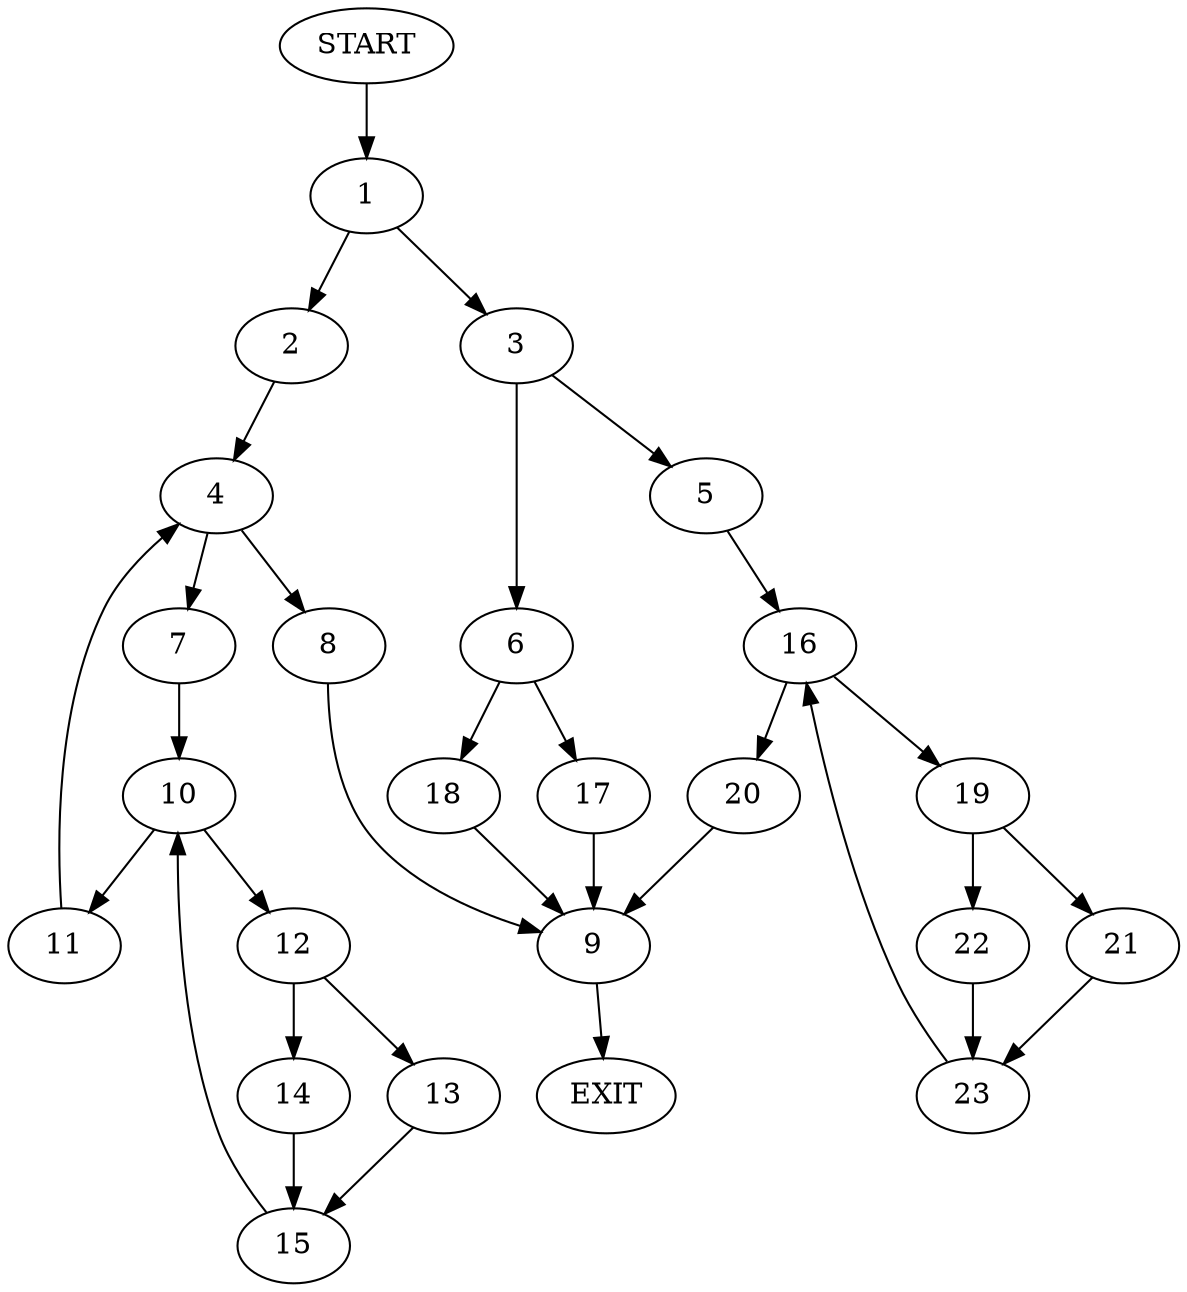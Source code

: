 digraph {
0 [label="START"]
24 [label="EXIT"]
0 -> 1
1 -> 2
1 -> 3
2 -> 4
3 -> 5
3 -> 6
4 -> 7
4 -> 8
8 -> 9
7 -> 10
10 -> 11
10 -> 12
11 -> 4
12 -> 13
12 -> 14
13 -> 15
14 -> 15
15 -> 10
9 -> 24
5 -> 16
6 -> 17
6 -> 18
16 -> 19
16 -> 20
19 -> 21
19 -> 22
20 -> 9
21 -> 23
22 -> 23
23 -> 16
17 -> 9
18 -> 9
}
